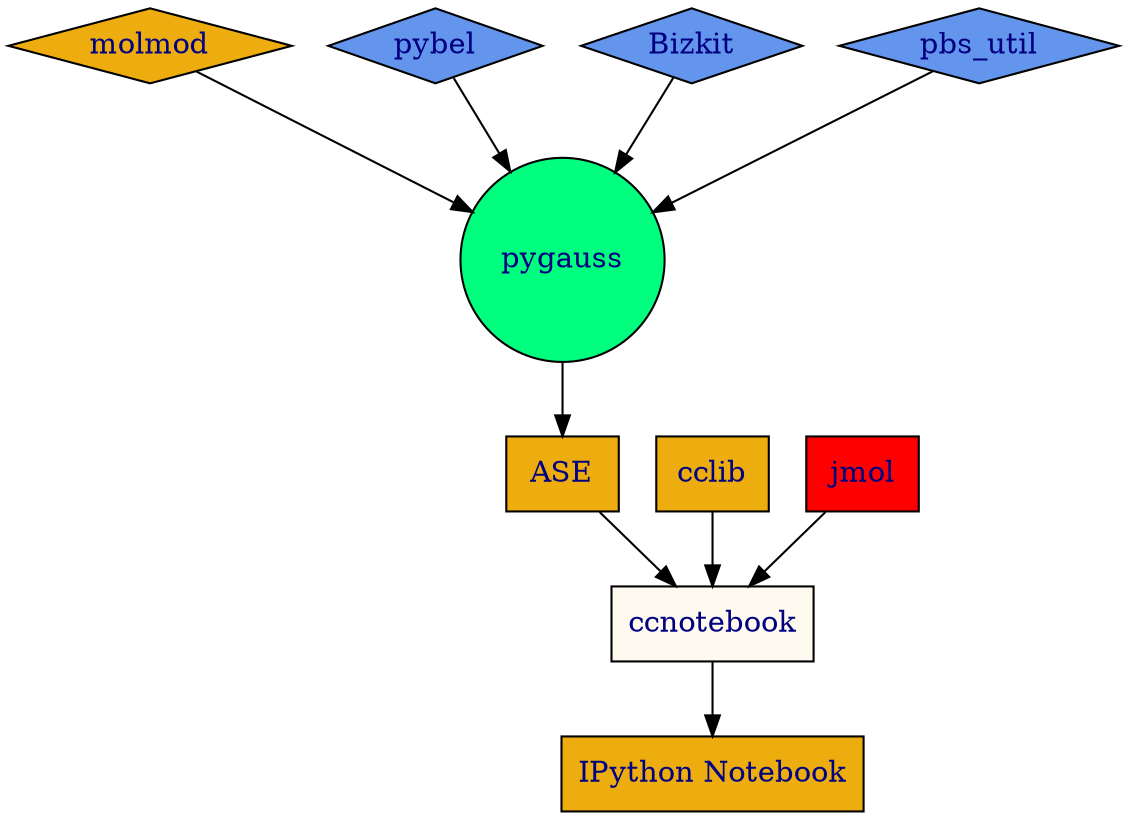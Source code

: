 digraph {

  node [    fillcolor=cornflowerblue,
            fontcolor=navy,
            shape=diamond,
            style=filled];

  ccnotebook [  fillcolor=floralwhite,
                fontcolor=navy,
                label="ccnotebook",
                shape=box];

  ASE [  shape=box
            label="ASE"
            fillcolor=darkgoldenrod2];

  cclib [  shape=box
            label="cclib"
            fillcolor=darkgoldenrod2];

  molmod [label="molmod"
          fillcolor=darkgoldenrod2];
 
  pybel [label="pybel"];

  bizkit [label="Bizkit"]

  pbs_util [label="pbs_util"];

  pygauss [fillcolor=springgreen
           label="pygauss"
           shape=circle];
  
  jmol [fillcolor=red
        label="jmol"
        shape=box];

  ipython [label="IPython Notebook"
           fillcolor="darkgoldenrod2"
           shape=box]

  cclib  -> ccnotebook;
  ASE  -> ccnotebook;
  pbs_util -> pygauss
  molmod  -> pygauss;
  bizkit  -> pygauss;
  pybel   -> pygauss;
  pygauss -> ASE;
  jmol    -> ccnotebook;
  ccnotebook -> ipython;
}
